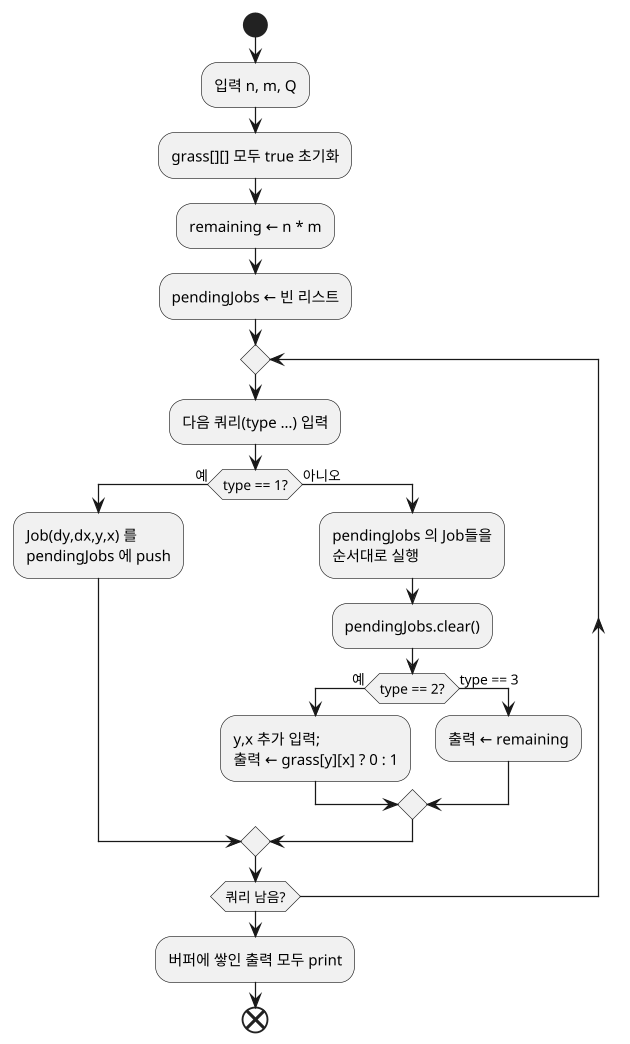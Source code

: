 @startuml TD

skinparam DefaultFontName "Apple SD Gothic Neo"
skinparam Dpi 120

start
:입력 n, m, Q;
:grass[][] 모두 true 초기화;
:remaining ← n * m;
:pendingJobs ← 빈 리스트;

' ====== 쿼리 루프 ======
repeat
    :다음 쿼리(type …) 입력;
    if (type == 1?) then (예)
        :Job(dy,dx,y,x) 를\npendingJobs 에 push;
    else (아니오)  
        :pendingJobs 의 Job들을\n순서대로 실행;
        :pendingJobs.clear();
        if (type == 2?) then (예)
            :y,x 추가 입력;\n출력 ← grass[y][x] ? 0 : 1;
        else (type == 3)
            :출력 ← remaining;
        endif
    endif
repeat while (쿼리 남음?)
:버퍼에 쌓인 출력 모두 print;
end
@enduml